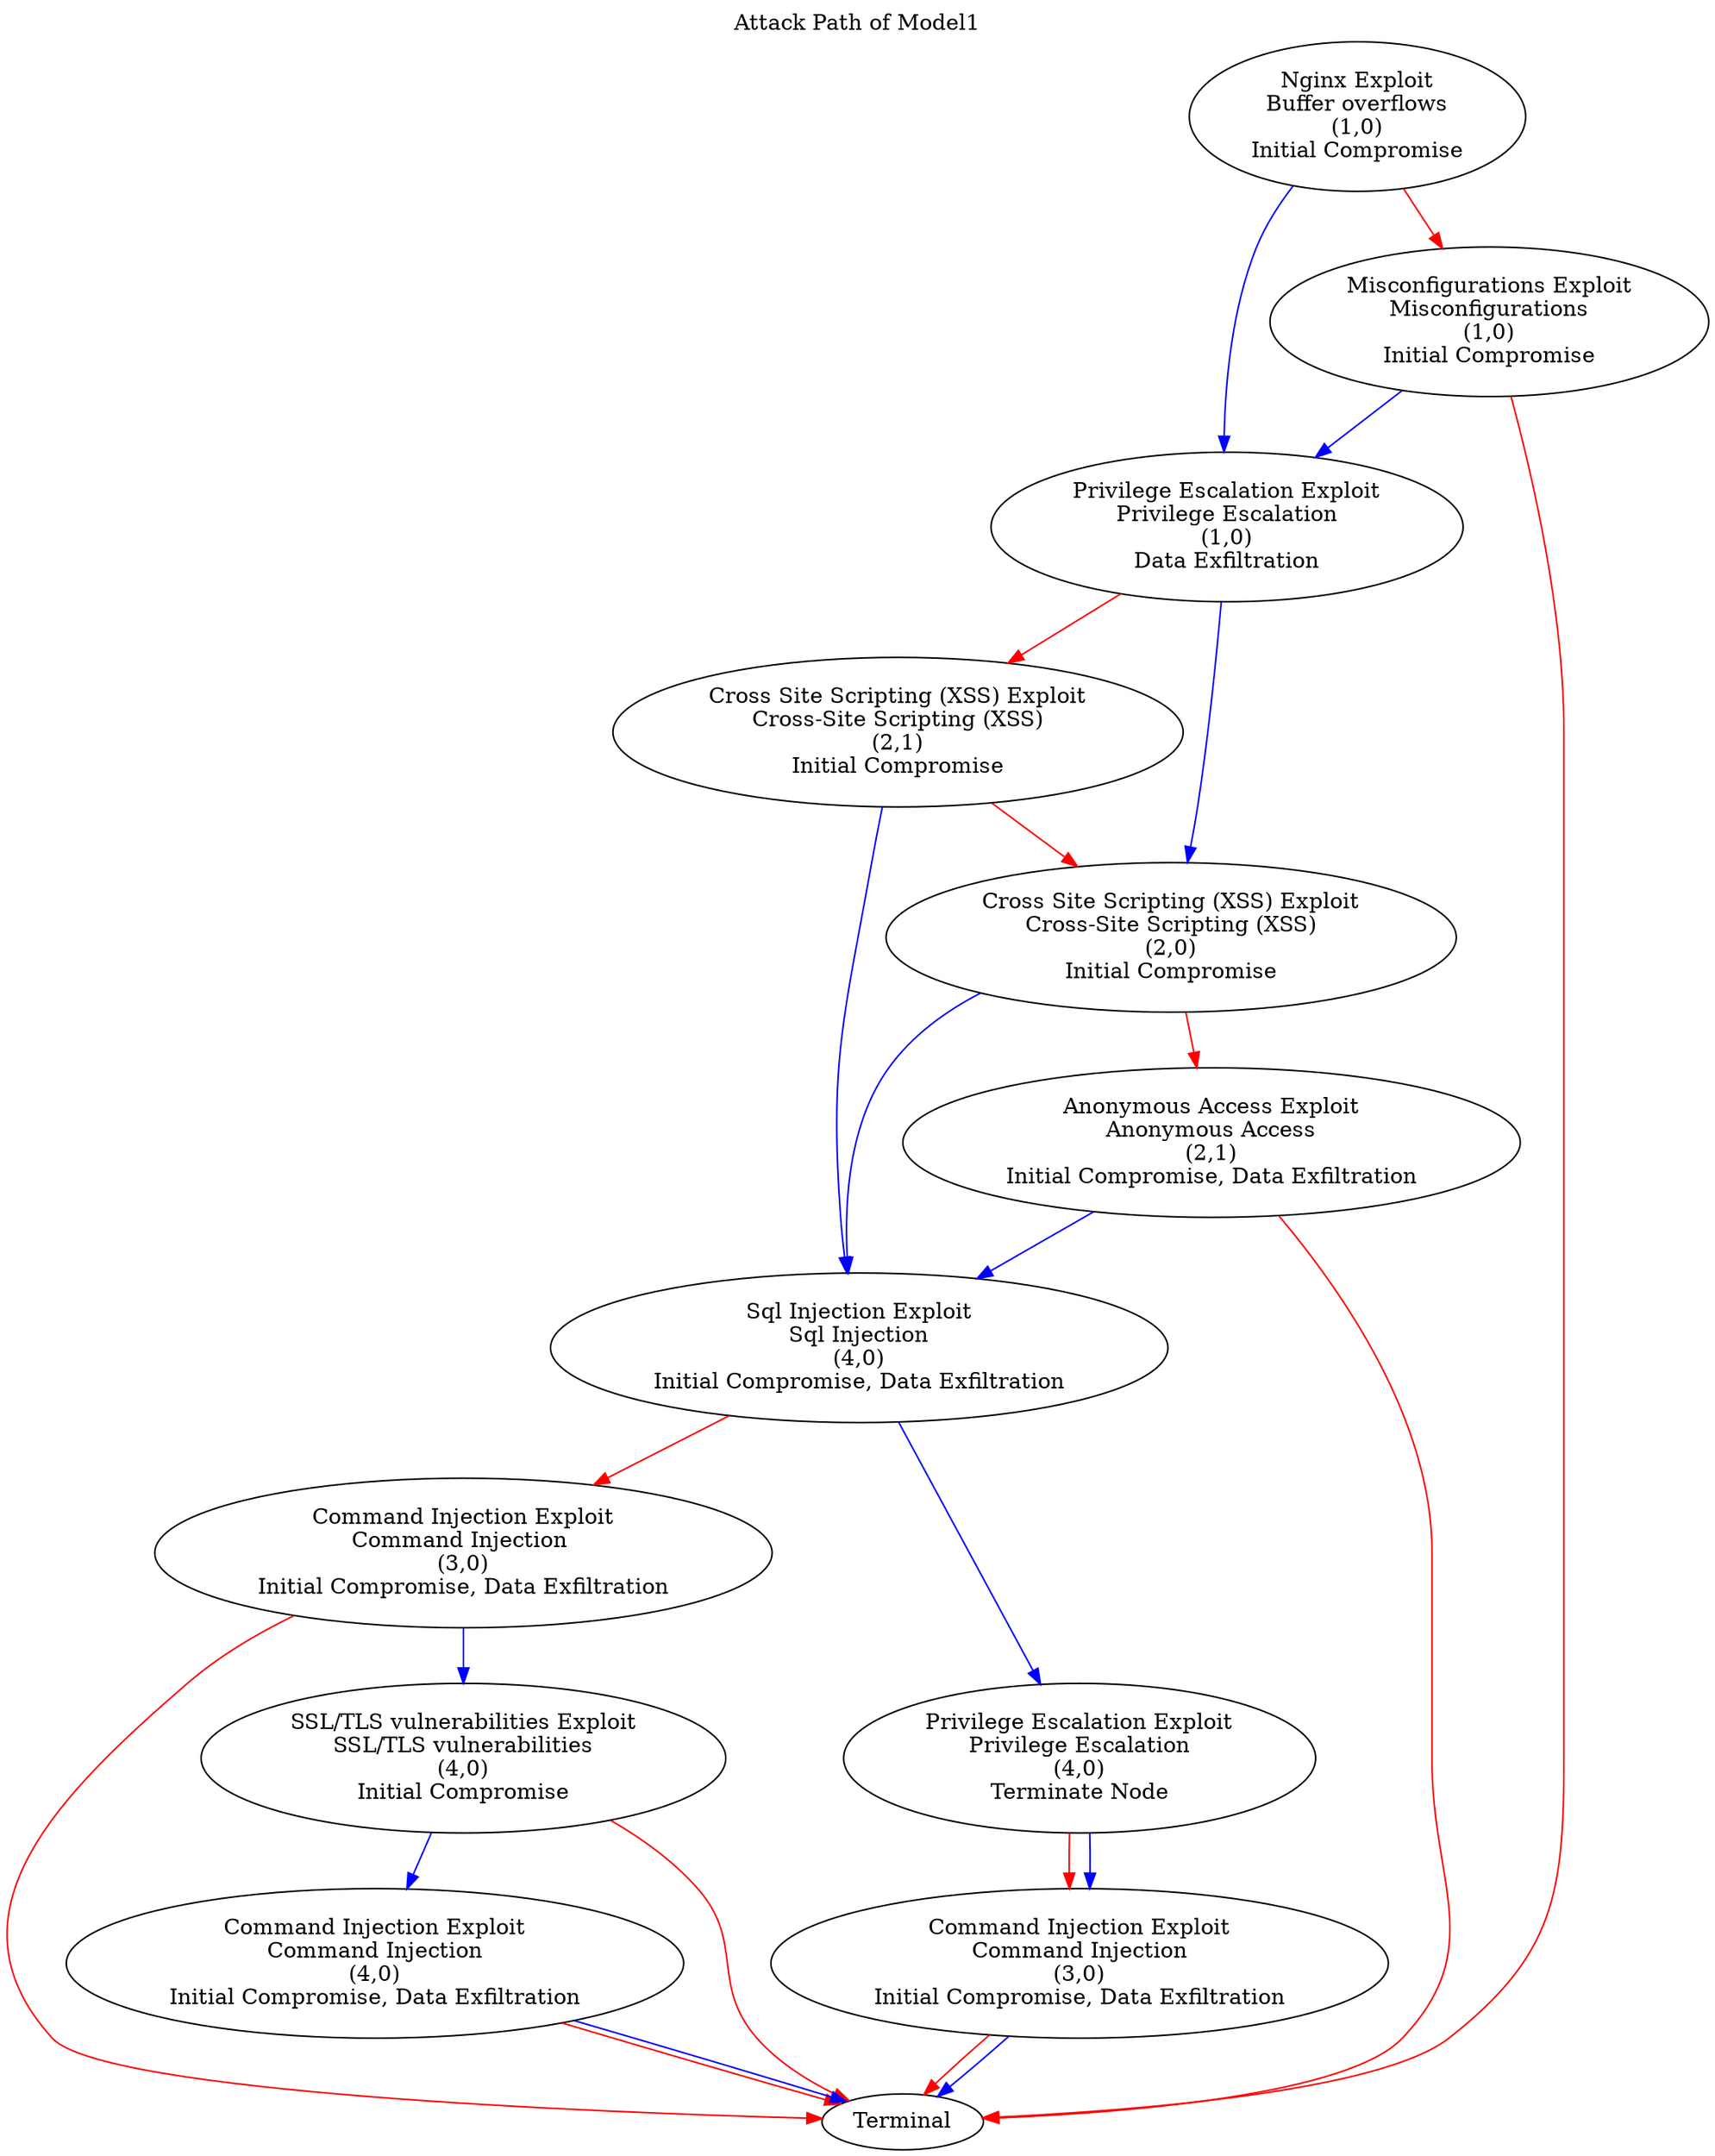 digraph AttackPathModel {

    #layout=dot
    label = "Attack Path of Model1";
    labelloc = "t"; // place the label at the top
    #node [shape=record];

	A [label = "Nginx Exploit\nBuffer overflows\n(1,0)\nInitial Compromise"]
    B [label = "Misconfigurations Exploit\nMisconfigurations\n(1,0)\nInitial Compromise"]
    C [label = "Privilege Escalation Exploit\nPrivilege Escalation\n(1,0)\nData Exfiltration"]
    D [label = "Cross Site Scripting (XSS) Exploit\nCross-Site Scripting (XSS)\n(2,1)\nInitial Compromise"]
    E [label = "Cross Site Scripting (XSS) Exploit\nCross-Site Scripting (XSS)\n(2,0)\nInitial Compromise"]
    F [label = "Anonymous Access Exploit\nAnonymous Access\n(2,1)\nInitial Compromise, Data Exfiltration"]
    G [label = "Sql Injection Exploit\nSql Injection\n(4,0)\nInitial Compromise, Data Exfiltration"]
    H [label = "Command Injection Exploit\nCommand Injection \n(3,0)\nInitial Compromise, Data Exfiltration"]
    I [label = "Privilege Escalation Exploit\nPrivilege Escalation\n(4,0)\nTerminate Node"]
    J [label = "SSL/TLS vulnerabilities Exploit\nSSL/TLS vulnerabilities\n(4,0)\nInitial Compromise"]
    K [label = "Command Injection Exploit\nCommand Injection\n(3,0)\nInitial Compromise, Data Exfiltration"]
    L [label = "Command Injection Exploit\nCommand Injection\n(4,0)\nInitial Compromise, Data Exfiltration"]


    T [label = "Terminal"]
    
	A -> B [color=red]
    A -> C [color=blue]

    B -> T [color=red]
    B -> C [color=blue]

    C -> D [color=red]
    C -> E [color=blue]

    D -> E [color=red]
    D -> G [color=blue]

    E -> F [color=red]
    E -> G [color=blue]

    F -> T [color=red]
    F -> G [color=blue]

    G -> H [color=red]
    G -> I [color=blue]

    H -> T [color=red]
    H -> J [color=blue]

    I -> K [color=red]
    I -> K [color=blue]

    J -> T [color=red]
    J -> L [color=blue]

    K -> T [color=red]
    K -> T [color=blue]

    L -> T [color=red]
    L -> T [color=blue]

}
